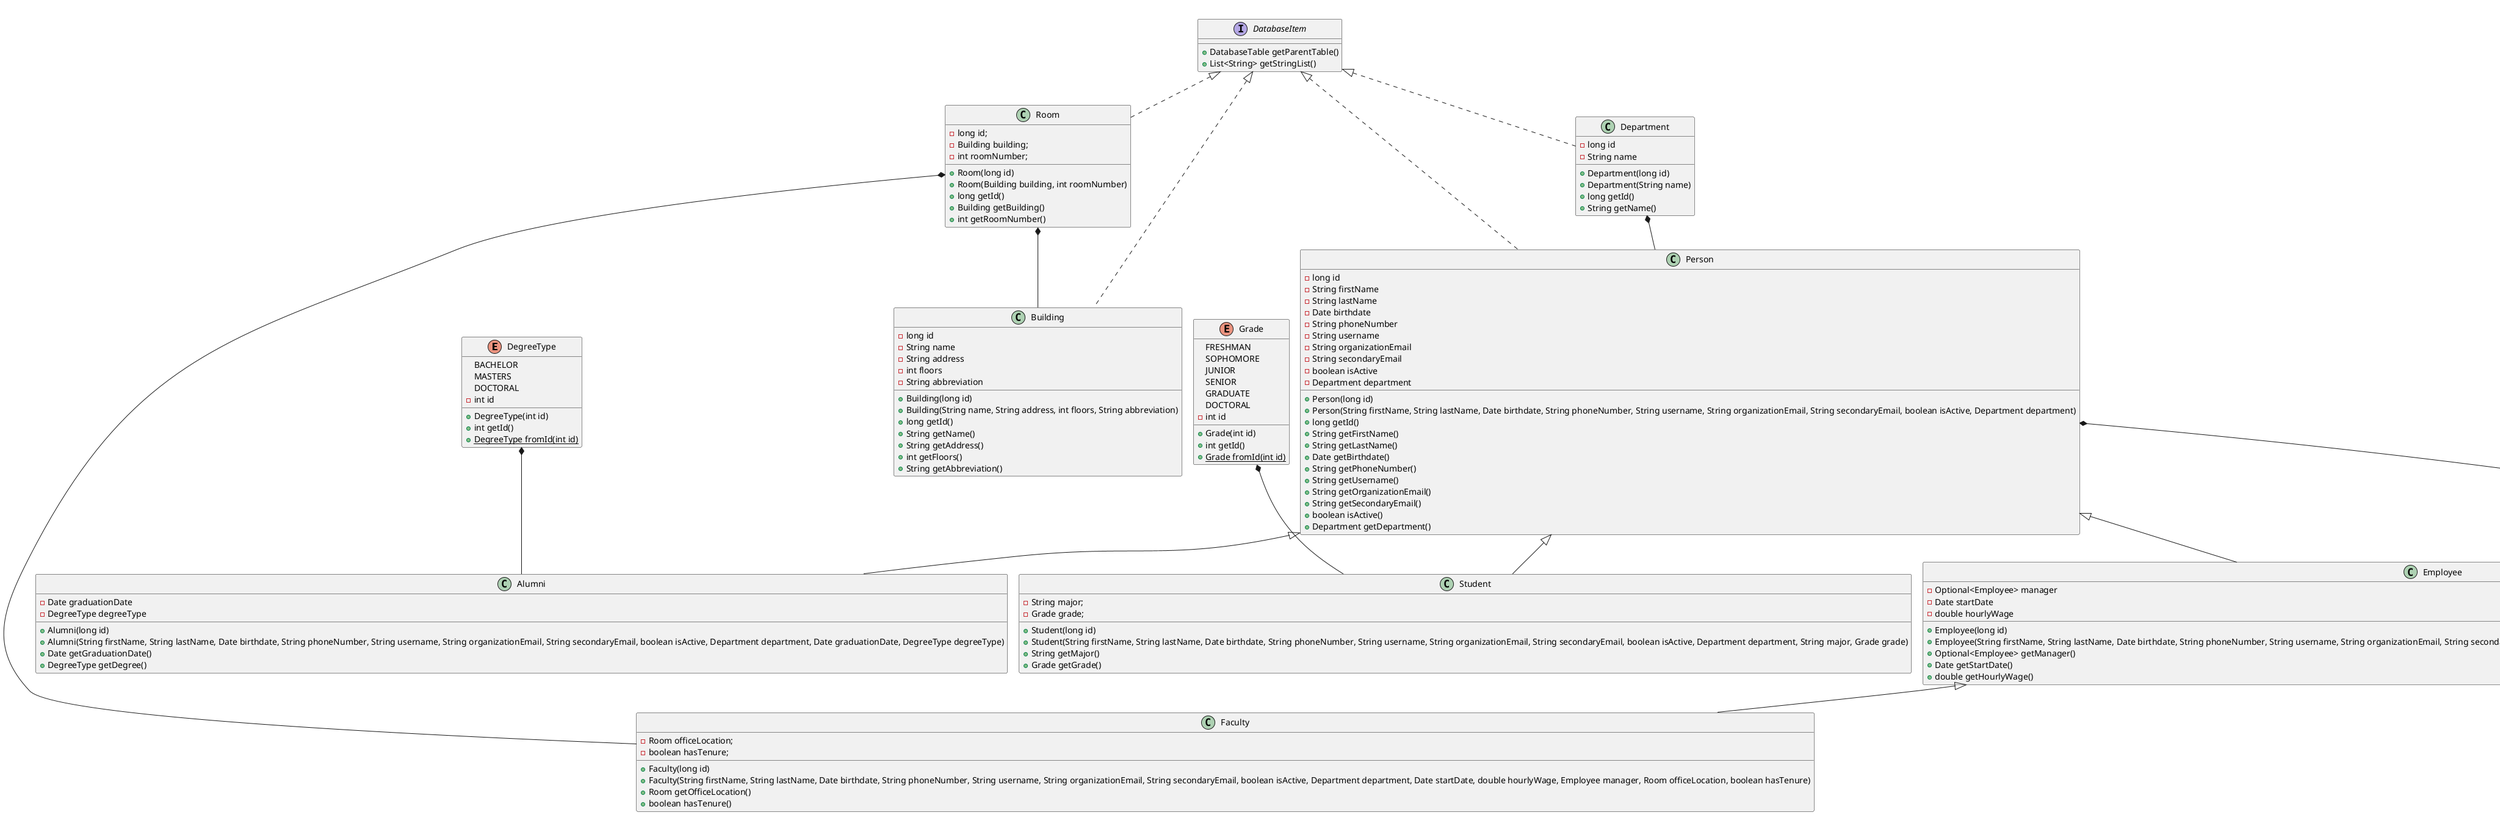 @startuml
!pragma layout smetana
'https://plantuml.com/class-diagram

enum DegreeType {
BACHELOR
MASTERS
DOCTORAL
-int id
+DegreeType(int id)
+int getId()
+{static}DegreeType fromId(int id)
}

enum Grade {
FRESHMAN
SOPHOMORE
JUNIOR
SENIOR
GRADUATE
DOCTORAL
-int id
+Grade(int id)
+int getId()
+{static}Grade fromId(int id)
}

interface DatabaseItem {
+DatabaseTable getParentTable()
+List<String> getStringList()
}

interface DatabaseTable {
    +{static}int PAGE_SIZE
    +String getTableName()
    +long getCountTableRows()
    +List<String> getColumnNames()
}

class Alumni extends Person {
    -Date graduationDate
    -DegreeType degreeType

    +Alumni(long id)
    +Alumni(String firstName, String lastName, Date birthdate, String phoneNumber, String username, String organizationEmail, String secondaryEmail, boolean isActive, Department department, Date graduationDate, DegreeType degreeType)
    +Date getGraduationDate()
    +DegreeType getDegree()
}

class Building implements DatabaseItem {
    -long id
    -String name
    -String address
    -int floors
    -String abbreviation

    +Building(long id)
    +Building(String name, String address, int floors, String abbreviation)
    +long getId()
    +String getName()
    +String getAddress()
    +int getFloors()
    +String getAbbreviation()
}

class Department implements DatabaseItem {
    -long id
    -String name

    +Department(long id)
    +Department(String name)
    +long getId()
    +String getName()
}

class Employee extends Person {
    -Optional<Employee> manager
    -Date startDate
    -double hourlyWage

    +Employee(long id)
    +Employee(String firstName, String lastName, Date birthdate, String phoneNumber, String username, String organizationEmail, String secondaryEmail, boolean isActive, Department department, Date startDate, double hourlyWage, Employee manager)
    +Optional<Employee> getManager()
    +Date getStartDate()
    +double getHourlyWage()
}

class Faculty extends Employee {
    -Room officeLocation;
    -boolean hasTenure;

    +Faculty(long id)
    +Faculty(String firstName, String lastName, Date birthdate, String phoneNumber, String username, String organizationEmail, String secondaryEmail, boolean isActive, Department department, Date startDate, double hourlyWage, Employee manager, Room officeLocation, boolean hasTenure)
    +Room getOfficeLocation()
    +boolean hasTenure()
}

class Person implements DatabaseItem {
    - long id
    - String firstName
    - String lastName
    - Date birthdate
    - String phoneNumber
    - String username
    - String organizationEmail
    - String secondaryEmail
    - boolean isActive
    - Department department

    +Person(long id)
    +Person(String firstName, String lastName, Date birthdate, String phoneNumber, String username, String organizationEmail, String secondaryEmail, boolean isActive, Department department)
    +long getId()
    +String getFirstName()
    +String getLastName()
    +Date getBirthdate()
    +String getPhoneNumber()
    +String getUsername()
    +String getOrganizationEmail()
    +String getSecondaryEmail()
    +boolean isActive()
    +Department getDepartment()
}

class Room implements DatabaseItem {
     -long id;
     -Building building;
     -int roomNumber;

     +Room(long id)
     +Room(Building building, int roomNumber)
     +long getId()
     +Building getBuilding()
     +int getRoomNumber()
}

class Student extends Person {
    -String major;
    -Grade grade;

    +Student(long id)
    +Student(String firstName, String lastName, Date birthdate, String phoneNumber, String username, String organizationEmail, String secondaryEmail, boolean isActive, Department department, String major, Grade grade)
    +String getMajor()
    +Grade getGrade()
}

class Config {
    -{static} Config instance
    -String databaseName
    -String databaseUsername
    -String databasePassword
    -String databaseHost

    ~Config()
    -Config(String filename)
    ~{static}InputStream readFromResourceFile(String filename)
    ~{static}Properties getPropertiesFromInputStream(InputStream inputStream)
    ~void setInstanceVariables(Properties properties)
    +{static}Config getInstance()
    +{static}Config initialize(String filename)
    +String getDatabaseName()
    +String getDatabaseUsername()
    +String getDatabasePassword()
    +String getDatabaseHost()
    ~void reset()
}

class Database {
 -{static} int NETWORK_TIMEOUT
 -{static} Database instance
 -Connection databaseConnection

 -Database()
 +{static} Database getInstance()
 -void initializeDatabase()
 -boolean testHostConnection(String host)
 +Connection getDatabaseConnection()
 ~void reset()
}

Config *-- Config
Database *-- Database

Config *-- Database
DegreeType *-- Alumni
Grade *-- Student
Department *-- Person
Room *-- Faculty
Room *-- Building
Person *-- Database



class SchoolSimApplication {
  -{static} String CONFIG_FILE

  +{static} void main(String[] args)
}
SchoolSimApplication o-- Config

abstract class AbstractTable implements DatabaseTable {
}

class AlumniTable extends AbstractTable {

}

class EmployeeTable extends AbstractTable {
}

class FacultyTable extends AbstractTable {
}

class PersonTable extends AbstractTable {
}

class StudentTable extends AbstractTable {
}

@enduml